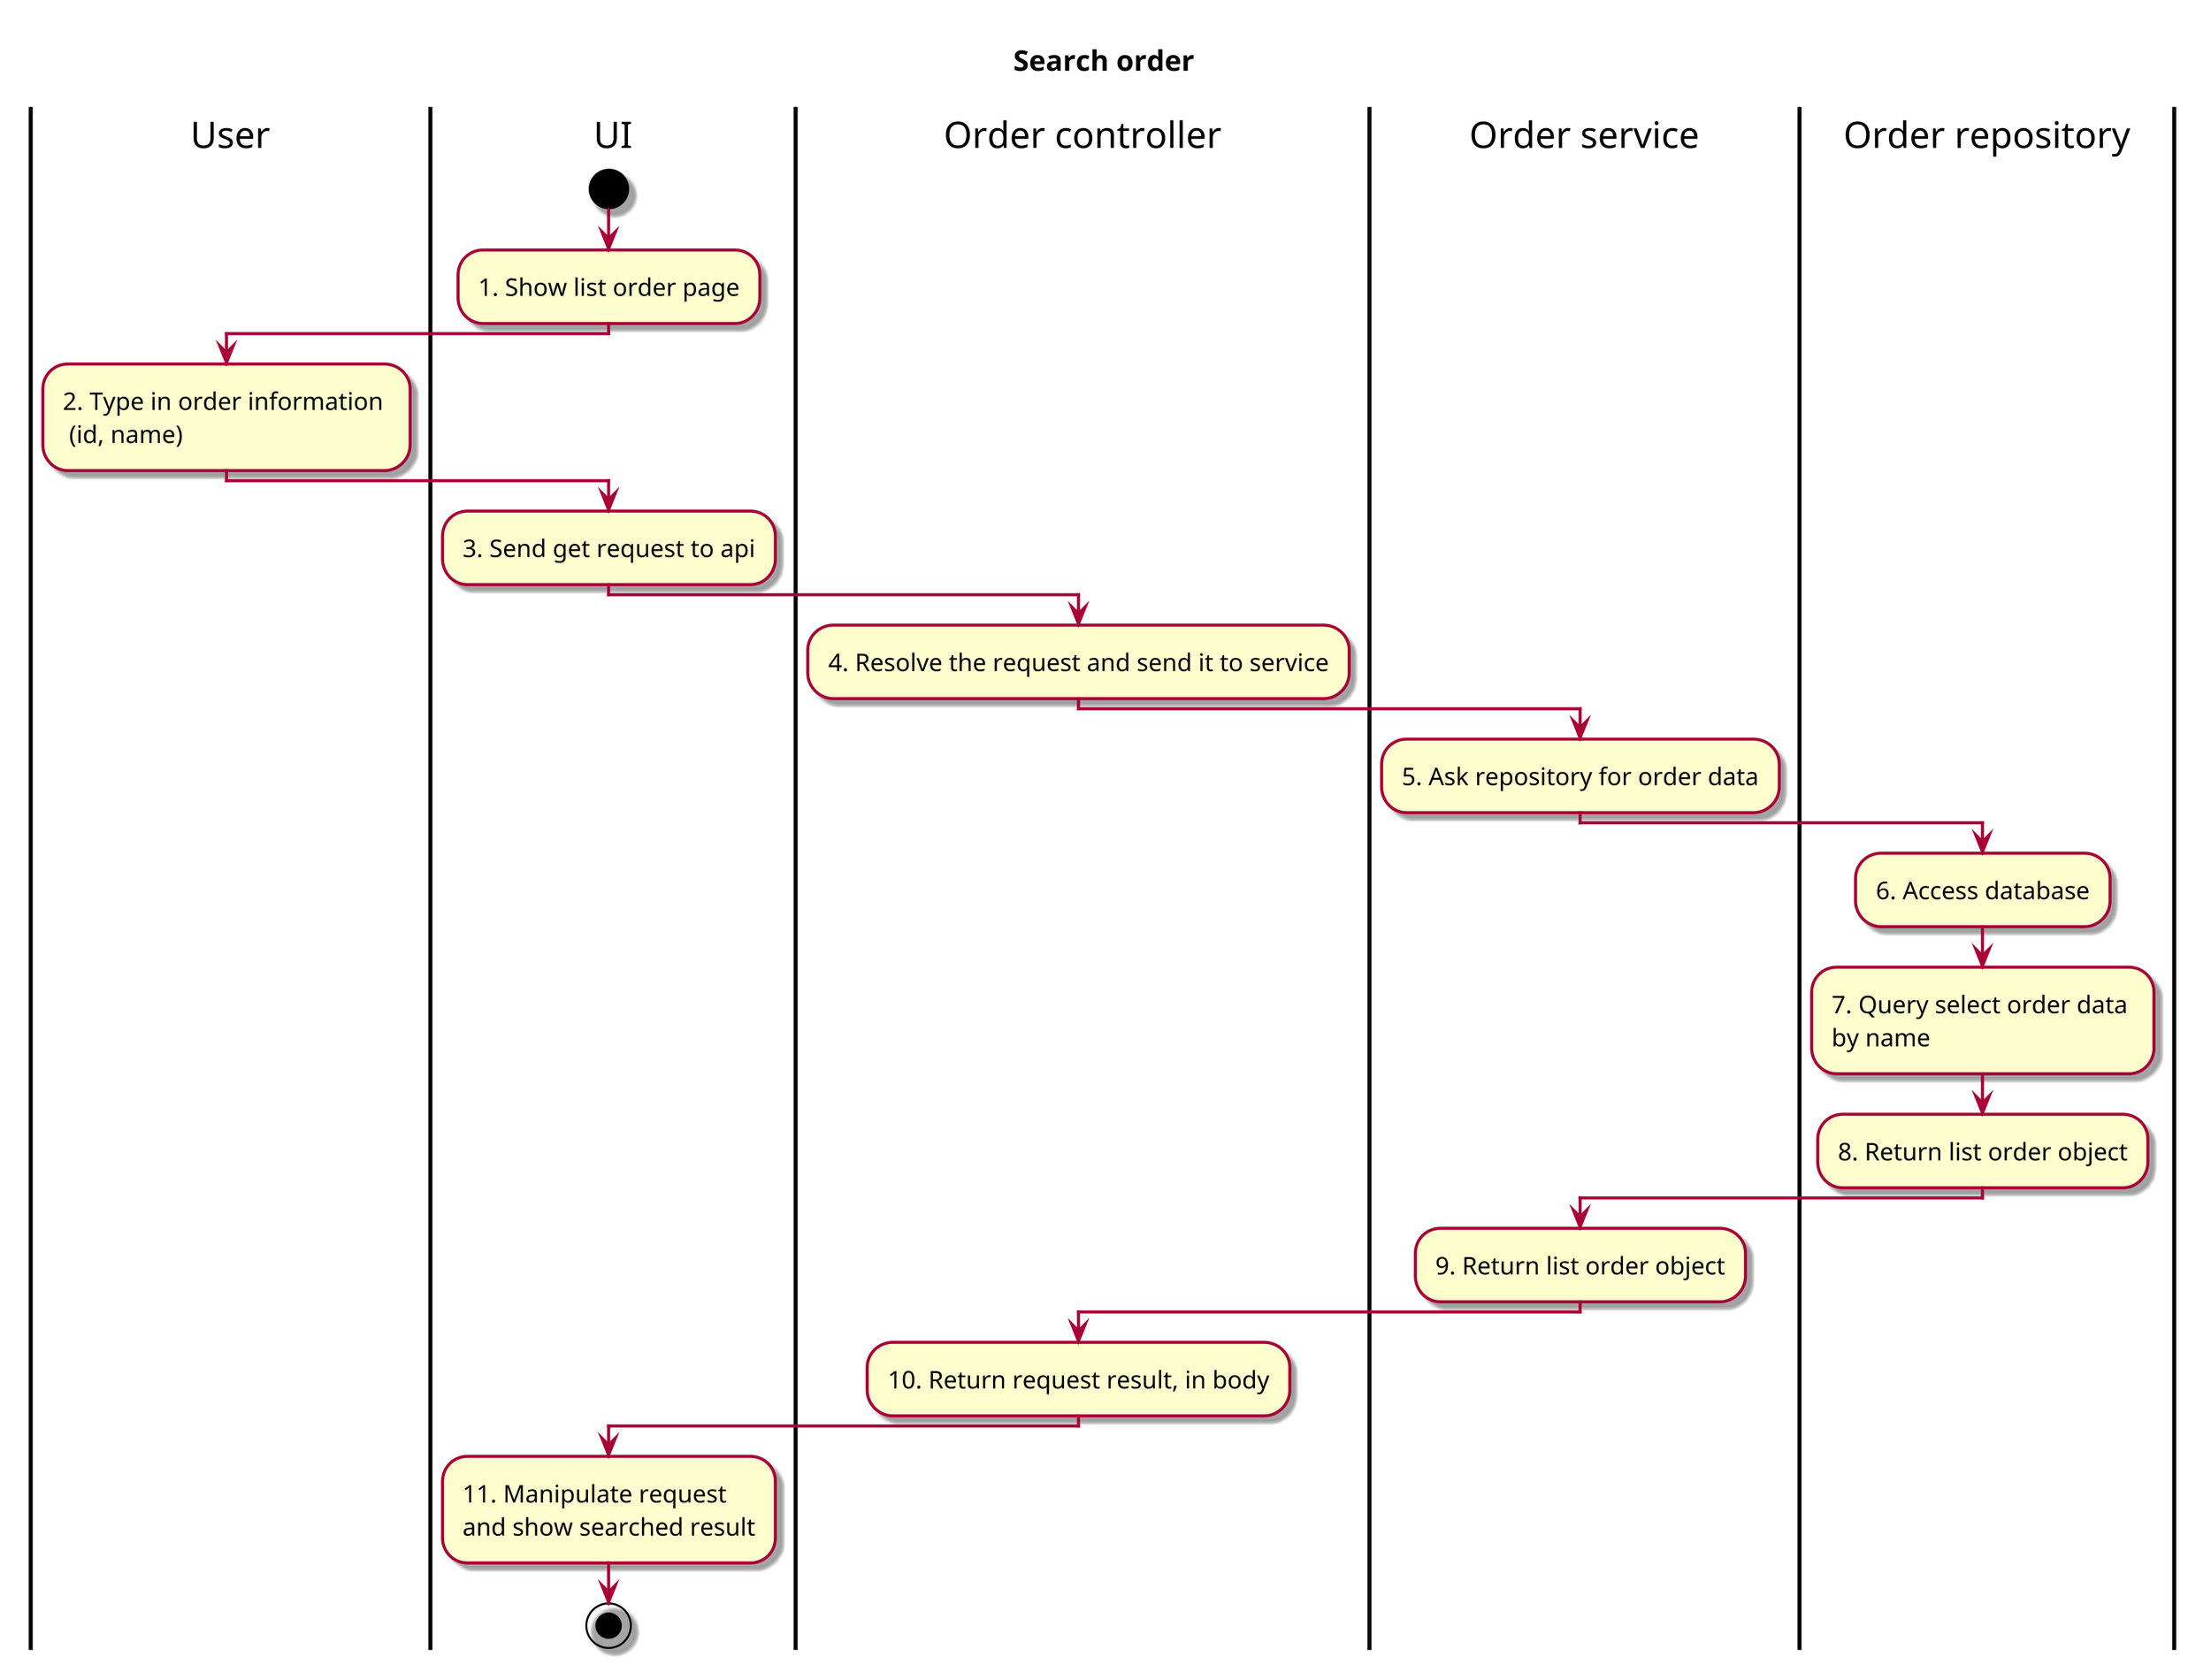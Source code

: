 @startuml ActSearch order
skin rose
!pragma useVerticalIf on
scale 3

title "Search order"

|User|
|UI|
start
    :1. Show list order page;
    |User|
    :2. Type in order information \n (id, name);
    |UI|
    :3. Send get request to api;
    |Order controller|
    :4. Resolve the request and send it to service;
    |Order service|
    :5. Ask repository for order data;
    |Order repository|
    :6. Access database;
    :7. Query select order data \nby name;
    :8. Return list order object;
    |Order service|
    :9. Return list order object;
    |Order controller|
    :10. Return request result, in body;
    |UI|
    :11. Manipulate request \nand show searched result;
stop




@enduml